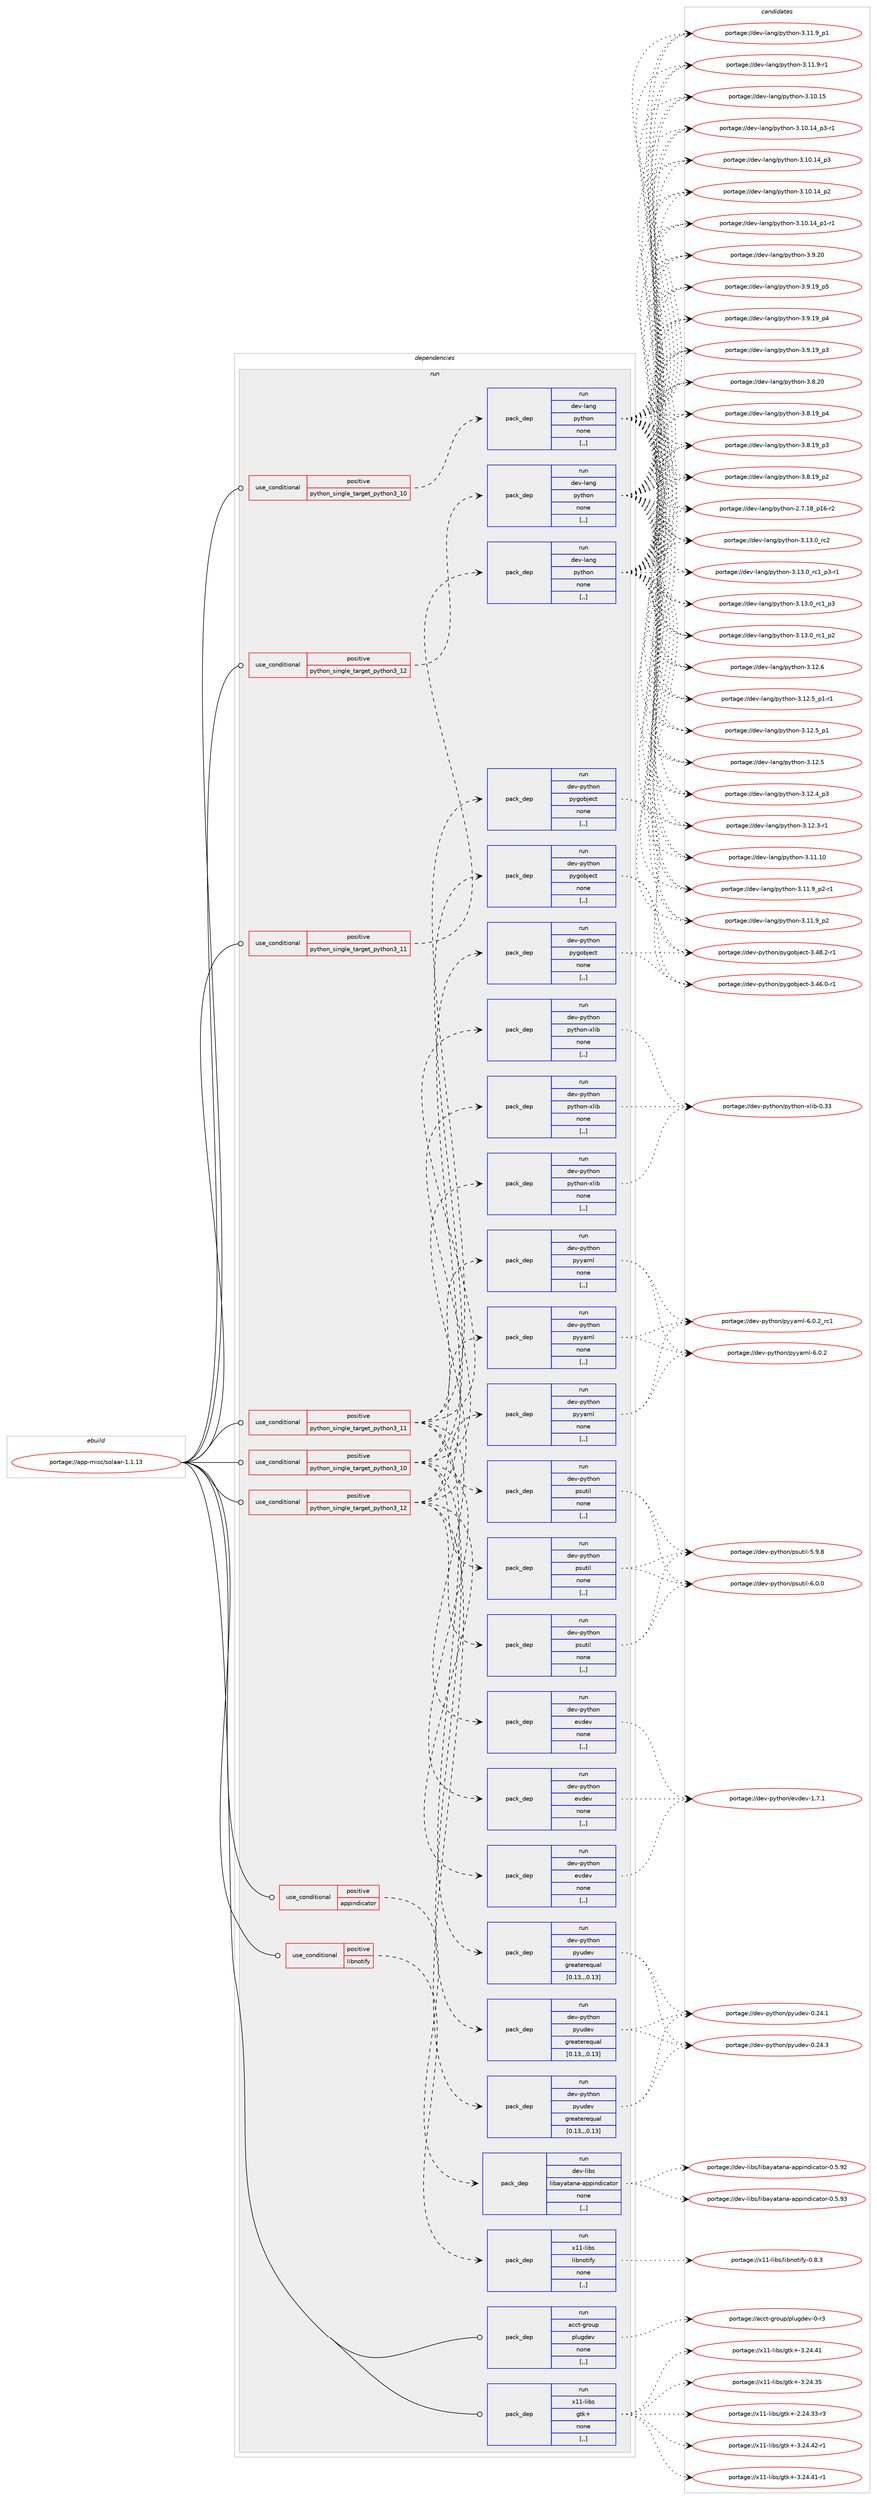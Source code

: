 digraph prolog {

# *************
# Graph options
# *************

newrank=true;
concentrate=true;
compound=true;
graph [rankdir=LR,fontname=Helvetica,fontsize=10,ranksep=1.5];#, ranksep=2.5, nodesep=0.2];
edge  [arrowhead=vee];
node  [fontname=Helvetica,fontsize=10];

# **********
# The ebuild
# **********

subgraph cluster_leftcol {
color=gray;
label=<<i>ebuild</i>>;
id [label="portage://app-misc/solaar-1.1.13", color=red, width=4, href="../app-misc/solaar-1.1.13.svg"];
}

# ****************
# The dependencies
# ****************

subgraph cluster_midcol {
color=gray;
label=<<i>dependencies</i>>;
subgraph cluster_compile {
fillcolor="#eeeeee";
style=filled;
label=<<i>compile</i>>;
}
subgraph cluster_compileandrun {
fillcolor="#eeeeee";
style=filled;
label=<<i>compile and run</i>>;
}
subgraph cluster_run {
fillcolor="#eeeeee";
style=filled;
label=<<i>run</i>>;
subgraph cond142563 {
dependency537667 [label=<<TABLE BORDER="0" CELLBORDER="1" CELLSPACING="0" CELLPADDING="4"><TR><TD ROWSPAN="3" CELLPADDING="10">use_conditional</TD></TR><TR><TD>positive</TD></TR><TR><TD>appindicator</TD></TR></TABLE>>, shape=none, color=red];
subgraph pack391103 {
dependency537668 [label=<<TABLE BORDER="0" CELLBORDER="1" CELLSPACING="0" CELLPADDING="4" WIDTH="220"><TR><TD ROWSPAN="6" CELLPADDING="30">pack_dep</TD></TR><TR><TD WIDTH="110">run</TD></TR><TR><TD>dev-libs</TD></TR><TR><TD>libayatana-appindicator</TD></TR><TR><TD>none</TD></TR><TR><TD>[,,]</TD></TR></TABLE>>, shape=none, color=blue];
}
dependency537667:e -> dependency537668:w [weight=20,style="dashed",arrowhead="vee"];
}
id:e -> dependency537667:w [weight=20,style="solid",arrowhead="odot"];
subgraph cond142564 {
dependency537669 [label=<<TABLE BORDER="0" CELLBORDER="1" CELLSPACING="0" CELLPADDING="4"><TR><TD ROWSPAN="3" CELLPADDING="10">use_conditional</TD></TR><TR><TD>positive</TD></TR><TR><TD>libnotify</TD></TR></TABLE>>, shape=none, color=red];
subgraph pack391104 {
dependency537670 [label=<<TABLE BORDER="0" CELLBORDER="1" CELLSPACING="0" CELLPADDING="4" WIDTH="220"><TR><TD ROWSPAN="6" CELLPADDING="30">pack_dep</TD></TR><TR><TD WIDTH="110">run</TD></TR><TR><TD>x11-libs</TD></TR><TR><TD>libnotify</TD></TR><TR><TD>none</TD></TR><TR><TD>[,,]</TD></TR></TABLE>>, shape=none, color=blue];
}
dependency537669:e -> dependency537670:w [weight=20,style="dashed",arrowhead="vee"];
}
id:e -> dependency537669:w [weight=20,style="solid",arrowhead="odot"];
subgraph cond142565 {
dependency537671 [label=<<TABLE BORDER="0" CELLBORDER="1" CELLSPACING="0" CELLPADDING="4"><TR><TD ROWSPAN="3" CELLPADDING="10">use_conditional</TD></TR><TR><TD>positive</TD></TR><TR><TD>python_single_target_python3_10</TD></TR></TABLE>>, shape=none, color=red];
subgraph pack391105 {
dependency537672 [label=<<TABLE BORDER="0" CELLBORDER="1" CELLSPACING="0" CELLPADDING="4" WIDTH="220"><TR><TD ROWSPAN="6" CELLPADDING="30">pack_dep</TD></TR><TR><TD WIDTH="110">run</TD></TR><TR><TD>dev-lang</TD></TR><TR><TD>python</TD></TR><TR><TD>none</TD></TR><TR><TD>[,,]</TD></TR></TABLE>>, shape=none, color=blue];
}
dependency537671:e -> dependency537672:w [weight=20,style="dashed",arrowhead="vee"];
}
id:e -> dependency537671:w [weight=20,style="solid",arrowhead="odot"];
subgraph cond142566 {
dependency537673 [label=<<TABLE BORDER="0" CELLBORDER="1" CELLSPACING="0" CELLPADDING="4"><TR><TD ROWSPAN="3" CELLPADDING="10">use_conditional</TD></TR><TR><TD>positive</TD></TR><TR><TD>python_single_target_python3_10</TD></TR></TABLE>>, shape=none, color=red];
subgraph pack391106 {
dependency537674 [label=<<TABLE BORDER="0" CELLBORDER="1" CELLSPACING="0" CELLPADDING="4" WIDTH="220"><TR><TD ROWSPAN="6" CELLPADDING="30">pack_dep</TD></TR><TR><TD WIDTH="110">run</TD></TR><TR><TD>dev-python</TD></TR><TR><TD>evdev</TD></TR><TR><TD>none</TD></TR><TR><TD>[,,]</TD></TR></TABLE>>, shape=none, color=blue];
}
dependency537673:e -> dependency537674:w [weight=20,style="dashed",arrowhead="vee"];
subgraph pack391107 {
dependency537675 [label=<<TABLE BORDER="0" CELLBORDER="1" CELLSPACING="0" CELLPADDING="4" WIDTH="220"><TR><TD ROWSPAN="6" CELLPADDING="30">pack_dep</TD></TR><TR><TD WIDTH="110">run</TD></TR><TR><TD>dev-python</TD></TR><TR><TD>psutil</TD></TR><TR><TD>none</TD></TR><TR><TD>[,,]</TD></TR></TABLE>>, shape=none, color=blue];
}
dependency537673:e -> dependency537675:w [weight=20,style="dashed",arrowhead="vee"];
subgraph pack391108 {
dependency537676 [label=<<TABLE BORDER="0" CELLBORDER="1" CELLSPACING="0" CELLPADDING="4" WIDTH="220"><TR><TD ROWSPAN="6" CELLPADDING="30">pack_dep</TD></TR><TR><TD WIDTH="110">run</TD></TR><TR><TD>dev-python</TD></TR><TR><TD>pygobject</TD></TR><TR><TD>none</TD></TR><TR><TD>[,,]</TD></TR></TABLE>>, shape=none, color=blue];
}
dependency537673:e -> dependency537676:w [weight=20,style="dashed",arrowhead="vee"];
subgraph pack391109 {
dependency537677 [label=<<TABLE BORDER="0" CELLBORDER="1" CELLSPACING="0" CELLPADDING="4" WIDTH="220"><TR><TD ROWSPAN="6" CELLPADDING="30">pack_dep</TD></TR><TR><TD WIDTH="110">run</TD></TR><TR><TD>dev-python</TD></TR><TR><TD>python-xlib</TD></TR><TR><TD>none</TD></TR><TR><TD>[,,]</TD></TR></TABLE>>, shape=none, color=blue];
}
dependency537673:e -> dependency537677:w [weight=20,style="dashed",arrowhead="vee"];
subgraph pack391110 {
dependency537678 [label=<<TABLE BORDER="0" CELLBORDER="1" CELLSPACING="0" CELLPADDING="4" WIDTH="220"><TR><TD ROWSPAN="6" CELLPADDING="30">pack_dep</TD></TR><TR><TD WIDTH="110">run</TD></TR><TR><TD>dev-python</TD></TR><TR><TD>pyudev</TD></TR><TR><TD>greaterequal</TD></TR><TR><TD>[0.13,,,0.13]</TD></TR></TABLE>>, shape=none, color=blue];
}
dependency537673:e -> dependency537678:w [weight=20,style="dashed",arrowhead="vee"];
subgraph pack391111 {
dependency537679 [label=<<TABLE BORDER="0" CELLBORDER="1" CELLSPACING="0" CELLPADDING="4" WIDTH="220"><TR><TD ROWSPAN="6" CELLPADDING="30">pack_dep</TD></TR><TR><TD WIDTH="110">run</TD></TR><TR><TD>dev-python</TD></TR><TR><TD>pyyaml</TD></TR><TR><TD>none</TD></TR><TR><TD>[,,]</TD></TR></TABLE>>, shape=none, color=blue];
}
dependency537673:e -> dependency537679:w [weight=20,style="dashed",arrowhead="vee"];
}
id:e -> dependency537673:w [weight=20,style="solid",arrowhead="odot"];
subgraph cond142567 {
dependency537680 [label=<<TABLE BORDER="0" CELLBORDER="1" CELLSPACING="0" CELLPADDING="4"><TR><TD ROWSPAN="3" CELLPADDING="10">use_conditional</TD></TR><TR><TD>positive</TD></TR><TR><TD>python_single_target_python3_11</TD></TR></TABLE>>, shape=none, color=red];
subgraph pack391112 {
dependency537681 [label=<<TABLE BORDER="0" CELLBORDER="1" CELLSPACING="0" CELLPADDING="4" WIDTH="220"><TR><TD ROWSPAN="6" CELLPADDING="30">pack_dep</TD></TR><TR><TD WIDTH="110">run</TD></TR><TR><TD>dev-lang</TD></TR><TR><TD>python</TD></TR><TR><TD>none</TD></TR><TR><TD>[,,]</TD></TR></TABLE>>, shape=none, color=blue];
}
dependency537680:e -> dependency537681:w [weight=20,style="dashed",arrowhead="vee"];
}
id:e -> dependency537680:w [weight=20,style="solid",arrowhead="odot"];
subgraph cond142568 {
dependency537682 [label=<<TABLE BORDER="0" CELLBORDER="1" CELLSPACING="0" CELLPADDING="4"><TR><TD ROWSPAN="3" CELLPADDING="10">use_conditional</TD></TR><TR><TD>positive</TD></TR><TR><TD>python_single_target_python3_11</TD></TR></TABLE>>, shape=none, color=red];
subgraph pack391113 {
dependency537683 [label=<<TABLE BORDER="0" CELLBORDER="1" CELLSPACING="0" CELLPADDING="4" WIDTH="220"><TR><TD ROWSPAN="6" CELLPADDING="30">pack_dep</TD></TR><TR><TD WIDTH="110">run</TD></TR><TR><TD>dev-python</TD></TR><TR><TD>evdev</TD></TR><TR><TD>none</TD></TR><TR><TD>[,,]</TD></TR></TABLE>>, shape=none, color=blue];
}
dependency537682:e -> dependency537683:w [weight=20,style="dashed",arrowhead="vee"];
subgraph pack391114 {
dependency537684 [label=<<TABLE BORDER="0" CELLBORDER="1" CELLSPACING="0" CELLPADDING="4" WIDTH="220"><TR><TD ROWSPAN="6" CELLPADDING="30">pack_dep</TD></TR><TR><TD WIDTH="110">run</TD></TR><TR><TD>dev-python</TD></TR><TR><TD>psutil</TD></TR><TR><TD>none</TD></TR><TR><TD>[,,]</TD></TR></TABLE>>, shape=none, color=blue];
}
dependency537682:e -> dependency537684:w [weight=20,style="dashed",arrowhead="vee"];
subgraph pack391115 {
dependency537685 [label=<<TABLE BORDER="0" CELLBORDER="1" CELLSPACING="0" CELLPADDING="4" WIDTH="220"><TR><TD ROWSPAN="6" CELLPADDING="30">pack_dep</TD></TR><TR><TD WIDTH="110">run</TD></TR><TR><TD>dev-python</TD></TR><TR><TD>pygobject</TD></TR><TR><TD>none</TD></TR><TR><TD>[,,]</TD></TR></TABLE>>, shape=none, color=blue];
}
dependency537682:e -> dependency537685:w [weight=20,style="dashed",arrowhead="vee"];
subgraph pack391116 {
dependency537686 [label=<<TABLE BORDER="0" CELLBORDER="1" CELLSPACING="0" CELLPADDING="4" WIDTH="220"><TR><TD ROWSPAN="6" CELLPADDING="30">pack_dep</TD></TR><TR><TD WIDTH="110">run</TD></TR><TR><TD>dev-python</TD></TR><TR><TD>python-xlib</TD></TR><TR><TD>none</TD></TR><TR><TD>[,,]</TD></TR></TABLE>>, shape=none, color=blue];
}
dependency537682:e -> dependency537686:w [weight=20,style="dashed",arrowhead="vee"];
subgraph pack391117 {
dependency537687 [label=<<TABLE BORDER="0" CELLBORDER="1" CELLSPACING="0" CELLPADDING="4" WIDTH="220"><TR><TD ROWSPAN="6" CELLPADDING="30">pack_dep</TD></TR><TR><TD WIDTH="110">run</TD></TR><TR><TD>dev-python</TD></TR><TR><TD>pyudev</TD></TR><TR><TD>greaterequal</TD></TR><TR><TD>[0.13,,,0.13]</TD></TR></TABLE>>, shape=none, color=blue];
}
dependency537682:e -> dependency537687:w [weight=20,style="dashed",arrowhead="vee"];
subgraph pack391118 {
dependency537688 [label=<<TABLE BORDER="0" CELLBORDER="1" CELLSPACING="0" CELLPADDING="4" WIDTH="220"><TR><TD ROWSPAN="6" CELLPADDING="30">pack_dep</TD></TR><TR><TD WIDTH="110">run</TD></TR><TR><TD>dev-python</TD></TR><TR><TD>pyyaml</TD></TR><TR><TD>none</TD></TR><TR><TD>[,,]</TD></TR></TABLE>>, shape=none, color=blue];
}
dependency537682:e -> dependency537688:w [weight=20,style="dashed",arrowhead="vee"];
}
id:e -> dependency537682:w [weight=20,style="solid",arrowhead="odot"];
subgraph cond142569 {
dependency537689 [label=<<TABLE BORDER="0" CELLBORDER="1" CELLSPACING="0" CELLPADDING="4"><TR><TD ROWSPAN="3" CELLPADDING="10">use_conditional</TD></TR><TR><TD>positive</TD></TR><TR><TD>python_single_target_python3_12</TD></TR></TABLE>>, shape=none, color=red];
subgraph pack391119 {
dependency537690 [label=<<TABLE BORDER="0" CELLBORDER="1" CELLSPACING="0" CELLPADDING="4" WIDTH="220"><TR><TD ROWSPAN="6" CELLPADDING="30">pack_dep</TD></TR><TR><TD WIDTH="110">run</TD></TR><TR><TD>dev-lang</TD></TR><TR><TD>python</TD></TR><TR><TD>none</TD></TR><TR><TD>[,,]</TD></TR></TABLE>>, shape=none, color=blue];
}
dependency537689:e -> dependency537690:w [weight=20,style="dashed",arrowhead="vee"];
}
id:e -> dependency537689:w [weight=20,style="solid",arrowhead="odot"];
subgraph cond142570 {
dependency537691 [label=<<TABLE BORDER="0" CELLBORDER="1" CELLSPACING="0" CELLPADDING="4"><TR><TD ROWSPAN="3" CELLPADDING="10">use_conditional</TD></TR><TR><TD>positive</TD></TR><TR><TD>python_single_target_python3_12</TD></TR></TABLE>>, shape=none, color=red];
subgraph pack391120 {
dependency537692 [label=<<TABLE BORDER="0" CELLBORDER="1" CELLSPACING="0" CELLPADDING="4" WIDTH="220"><TR><TD ROWSPAN="6" CELLPADDING="30">pack_dep</TD></TR><TR><TD WIDTH="110">run</TD></TR><TR><TD>dev-python</TD></TR><TR><TD>evdev</TD></TR><TR><TD>none</TD></TR><TR><TD>[,,]</TD></TR></TABLE>>, shape=none, color=blue];
}
dependency537691:e -> dependency537692:w [weight=20,style="dashed",arrowhead="vee"];
subgraph pack391121 {
dependency537693 [label=<<TABLE BORDER="0" CELLBORDER="1" CELLSPACING="0" CELLPADDING="4" WIDTH="220"><TR><TD ROWSPAN="6" CELLPADDING="30">pack_dep</TD></TR><TR><TD WIDTH="110">run</TD></TR><TR><TD>dev-python</TD></TR><TR><TD>psutil</TD></TR><TR><TD>none</TD></TR><TR><TD>[,,]</TD></TR></TABLE>>, shape=none, color=blue];
}
dependency537691:e -> dependency537693:w [weight=20,style="dashed",arrowhead="vee"];
subgraph pack391122 {
dependency537694 [label=<<TABLE BORDER="0" CELLBORDER="1" CELLSPACING="0" CELLPADDING="4" WIDTH="220"><TR><TD ROWSPAN="6" CELLPADDING="30">pack_dep</TD></TR><TR><TD WIDTH="110">run</TD></TR><TR><TD>dev-python</TD></TR><TR><TD>pygobject</TD></TR><TR><TD>none</TD></TR><TR><TD>[,,]</TD></TR></TABLE>>, shape=none, color=blue];
}
dependency537691:e -> dependency537694:w [weight=20,style="dashed",arrowhead="vee"];
subgraph pack391123 {
dependency537695 [label=<<TABLE BORDER="0" CELLBORDER="1" CELLSPACING="0" CELLPADDING="4" WIDTH="220"><TR><TD ROWSPAN="6" CELLPADDING="30">pack_dep</TD></TR><TR><TD WIDTH="110">run</TD></TR><TR><TD>dev-python</TD></TR><TR><TD>python-xlib</TD></TR><TR><TD>none</TD></TR><TR><TD>[,,]</TD></TR></TABLE>>, shape=none, color=blue];
}
dependency537691:e -> dependency537695:w [weight=20,style="dashed",arrowhead="vee"];
subgraph pack391124 {
dependency537696 [label=<<TABLE BORDER="0" CELLBORDER="1" CELLSPACING="0" CELLPADDING="4" WIDTH="220"><TR><TD ROWSPAN="6" CELLPADDING="30">pack_dep</TD></TR><TR><TD WIDTH="110">run</TD></TR><TR><TD>dev-python</TD></TR><TR><TD>pyudev</TD></TR><TR><TD>greaterequal</TD></TR><TR><TD>[0.13,,,0.13]</TD></TR></TABLE>>, shape=none, color=blue];
}
dependency537691:e -> dependency537696:w [weight=20,style="dashed",arrowhead="vee"];
subgraph pack391125 {
dependency537697 [label=<<TABLE BORDER="0" CELLBORDER="1" CELLSPACING="0" CELLPADDING="4" WIDTH="220"><TR><TD ROWSPAN="6" CELLPADDING="30">pack_dep</TD></TR><TR><TD WIDTH="110">run</TD></TR><TR><TD>dev-python</TD></TR><TR><TD>pyyaml</TD></TR><TR><TD>none</TD></TR><TR><TD>[,,]</TD></TR></TABLE>>, shape=none, color=blue];
}
dependency537691:e -> dependency537697:w [weight=20,style="dashed",arrowhead="vee"];
}
id:e -> dependency537691:w [weight=20,style="solid",arrowhead="odot"];
subgraph pack391126 {
dependency537698 [label=<<TABLE BORDER="0" CELLBORDER="1" CELLSPACING="0" CELLPADDING="4" WIDTH="220"><TR><TD ROWSPAN="6" CELLPADDING="30">pack_dep</TD></TR><TR><TD WIDTH="110">run</TD></TR><TR><TD>acct-group</TD></TR><TR><TD>plugdev</TD></TR><TR><TD>none</TD></TR><TR><TD>[,,]</TD></TR></TABLE>>, shape=none, color=blue];
}
id:e -> dependency537698:w [weight=20,style="solid",arrowhead="odot"];
subgraph pack391127 {
dependency537699 [label=<<TABLE BORDER="0" CELLBORDER="1" CELLSPACING="0" CELLPADDING="4" WIDTH="220"><TR><TD ROWSPAN="6" CELLPADDING="30">pack_dep</TD></TR><TR><TD WIDTH="110">run</TD></TR><TR><TD>x11-libs</TD></TR><TR><TD>gtk+</TD></TR><TR><TD>none</TD></TR><TR><TD>[,,]</TD></TR></TABLE>>, shape=none, color=blue];
}
id:e -> dependency537699:w [weight=20,style="solid",arrowhead="odot"];
}
}

# **************
# The candidates
# **************

subgraph cluster_choices {
rank=same;
color=gray;
label=<<i>candidates</i>>;

subgraph choice391103 {
color=black;
nodesep=1;
choice10010111845108105981154710810598971219711697110974597112112105110100105999711611111445484653465751 [label="portage://dev-libs/libayatana-appindicator-0.5.93", color=red, width=4,href="../dev-libs/libayatana-appindicator-0.5.93.svg"];
choice10010111845108105981154710810598971219711697110974597112112105110100105999711611111445484653465750 [label="portage://dev-libs/libayatana-appindicator-0.5.92", color=red, width=4,href="../dev-libs/libayatana-appindicator-0.5.92.svg"];
dependency537668:e -> choice10010111845108105981154710810598971219711697110974597112112105110100105999711611111445484653465751:w [style=dotted,weight="100"];
dependency537668:e -> choice10010111845108105981154710810598971219711697110974597112112105110100105999711611111445484653465750:w [style=dotted,weight="100"];
}
subgraph choice391104 {
color=black;
nodesep=1;
choice120494945108105981154710810598110111116105102121454846564651 [label="portage://x11-libs/libnotify-0.8.3", color=red, width=4,href="../x11-libs/libnotify-0.8.3.svg"];
dependency537670:e -> choice120494945108105981154710810598110111116105102121454846564651:w [style=dotted,weight="100"];
}
subgraph choice391105 {
color=black;
nodesep=1;
choice10010111845108971101034711212111610411111045514649514648951149950 [label="portage://dev-lang/python-3.13.0_rc2", color=red, width=4,href="../dev-lang/python-3.13.0_rc2.svg"];
choice1001011184510897110103471121211161041111104551464951464895114994995112514511449 [label="portage://dev-lang/python-3.13.0_rc1_p3-r1", color=red, width=4,href="../dev-lang/python-3.13.0_rc1_p3-r1.svg"];
choice100101118451089711010347112121116104111110455146495146489511499499511251 [label="portage://dev-lang/python-3.13.0_rc1_p3", color=red, width=4,href="../dev-lang/python-3.13.0_rc1_p3.svg"];
choice100101118451089711010347112121116104111110455146495146489511499499511250 [label="portage://dev-lang/python-3.13.0_rc1_p2", color=red, width=4,href="../dev-lang/python-3.13.0_rc1_p2.svg"];
choice10010111845108971101034711212111610411111045514649504654 [label="portage://dev-lang/python-3.12.6", color=red, width=4,href="../dev-lang/python-3.12.6.svg"];
choice1001011184510897110103471121211161041111104551464950465395112494511449 [label="portage://dev-lang/python-3.12.5_p1-r1", color=red, width=4,href="../dev-lang/python-3.12.5_p1-r1.svg"];
choice100101118451089711010347112121116104111110455146495046539511249 [label="portage://dev-lang/python-3.12.5_p1", color=red, width=4,href="../dev-lang/python-3.12.5_p1.svg"];
choice10010111845108971101034711212111610411111045514649504653 [label="portage://dev-lang/python-3.12.5", color=red, width=4,href="../dev-lang/python-3.12.5.svg"];
choice100101118451089711010347112121116104111110455146495046529511251 [label="portage://dev-lang/python-3.12.4_p3", color=red, width=4,href="../dev-lang/python-3.12.4_p3.svg"];
choice100101118451089711010347112121116104111110455146495046514511449 [label="portage://dev-lang/python-3.12.3-r1", color=red, width=4,href="../dev-lang/python-3.12.3-r1.svg"];
choice1001011184510897110103471121211161041111104551464949464948 [label="portage://dev-lang/python-3.11.10", color=red, width=4,href="../dev-lang/python-3.11.10.svg"];
choice1001011184510897110103471121211161041111104551464949465795112504511449 [label="portage://dev-lang/python-3.11.9_p2-r1", color=red, width=4,href="../dev-lang/python-3.11.9_p2-r1.svg"];
choice100101118451089711010347112121116104111110455146494946579511250 [label="portage://dev-lang/python-3.11.9_p2", color=red, width=4,href="../dev-lang/python-3.11.9_p2.svg"];
choice100101118451089711010347112121116104111110455146494946579511249 [label="portage://dev-lang/python-3.11.9_p1", color=red, width=4,href="../dev-lang/python-3.11.9_p1.svg"];
choice100101118451089711010347112121116104111110455146494946574511449 [label="portage://dev-lang/python-3.11.9-r1", color=red, width=4,href="../dev-lang/python-3.11.9-r1.svg"];
choice1001011184510897110103471121211161041111104551464948464953 [label="portage://dev-lang/python-3.10.15", color=red, width=4,href="../dev-lang/python-3.10.15.svg"];
choice100101118451089711010347112121116104111110455146494846495295112514511449 [label="portage://dev-lang/python-3.10.14_p3-r1", color=red, width=4,href="../dev-lang/python-3.10.14_p3-r1.svg"];
choice10010111845108971101034711212111610411111045514649484649529511251 [label="portage://dev-lang/python-3.10.14_p3", color=red, width=4,href="../dev-lang/python-3.10.14_p3.svg"];
choice10010111845108971101034711212111610411111045514649484649529511250 [label="portage://dev-lang/python-3.10.14_p2", color=red, width=4,href="../dev-lang/python-3.10.14_p2.svg"];
choice100101118451089711010347112121116104111110455146494846495295112494511449 [label="portage://dev-lang/python-3.10.14_p1-r1", color=red, width=4,href="../dev-lang/python-3.10.14_p1-r1.svg"];
choice10010111845108971101034711212111610411111045514657465048 [label="portage://dev-lang/python-3.9.20", color=red, width=4,href="../dev-lang/python-3.9.20.svg"];
choice100101118451089711010347112121116104111110455146574649579511253 [label="portage://dev-lang/python-3.9.19_p5", color=red, width=4,href="../dev-lang/python-3.9.19_p5.svg"];
choice100101118451089711010347112121116104111110455146574649579511252 [label="portage://dev-lang/python-3.9.19_p4", color=red, width=4,href="../dev-lang/python-3.9.19_p4.svg"];
choice100101118451089711010347112121116104111110455146574649579511251 [label="portage://dev-lang/python-3.9.19_p3", color=red, width=4,href="../dev-lang/python-3.9.19_p3.svg"];
choice10010111845108971101034711212111610411111045514656465048 [label="portage://dev-lang/python-3.8.20", color=red, width=4,href="../dev-lang/python-3.8.20.svg"];
choice100101118451089711010347112121116104111110455146564649579511252 [label="portage://dev-lang/python-3.8.19_p4", color=red, width=4,href="../dev-lang/python-3.8.19_p4.svg"];
choice100101118451089711010347112121116104111110455146564649579511251 [label="portage://dev-lang/python-3.8.19_p3", color=red, width=4,href="../dev-lang/python-3.8.19_p3.svg"];
choice100101118451089711010347112121116104111110455146564649579511250 [label="portage://dev-lang/python-3.8.19_p2", color=red, width=4,href="../dev-lang/python-3.8.19_p2.svg"];
choice100101118451089711010347112121116104111110455046554649569511249544511450 [label="portage://dev-lang/python-2.7.18_p16-r2", color=red, width=4,href="../dev-lang/python-2.7.18_p16-r2.svg"];
dependency537672:e -> choice10010111845108971101034711212111610411111045514649514648951149950:w [style=dotted,weight="100"];
dependency537672:e -> choice1001011184510897110103471121211161041111104551464951464895114994995112514511449:w [style=dotted,weight="100"];
dependency537672:e -> choice100101118451089711010347112121116104111110455146495146489511499499511251:w [style=dotted,weight="100"];
dependency537672:e -> choice100101118451089711010347112121116104111110455146495146489511499499511250:w [style=dotted,weight="100"];
dependency537672:e -> choice10010111845108971101034711212111610411111045514649504654:w [style=dotted,weight="100"];
dependency537672:e -> choice1001011184510897110103471121211161041111104551464950465395112494511449:w [style=dotted,weight="100"];
dependency537672:e -> choice100101118451089711010347112121116104111110455146495046539511249:w [style=dotted,weight="100"];
dependency537672:e -> choice10010111845108971101034711212111610411111045514649504653:w [style=dotted,weight="100"];
dependency537672:e -> choice100101118451089711010347112121116104111110455146495046529511251:w [style=dotted,weight="100"];
dependency537672:e -> choice100101118451089711010347112121116104111110455146495046514511449:w [style=dotted,weight="100"];
dependency537672:e -> choice1001011184510897110103471121211161041111104551464949464948:w [style=dotted,weight="100"];
dependency537672:e -> choice1001011184510897110103471121211161041111104551464949465795112504511449:w [style=dotted,weight="100"];
dependency537672:e -> choice100101118451089711010347112121116104111110455146494946579511250:w [style=dotted,weight="100"];
dependency537672:e -> choice100101118451089711010347112121116104111110455146494946579511249:w [style=dotted,weight="100"];
dependency537672:e -> choice100101118451089711010347112121116104111110455146494946574511449:w [style=dotted,weight="100"];
dependency537672:e -> choice1001011184510897110103471121211161041111104551464948464953:w [style=dotted,weight="100"];
dependency537672:e -> choice100101118451089711010347112121116104111110455146494846495295112514511449:w [style=dotted,weight="100"];
dependency537672:e -> choice10010111845108971101034711212111610411111045514649484649529511251:w [style=dotted,weight="100"];
dependency537672:e -> choice10010111845108971101034711212111610411111045514649484649529511250:w [style=dotted,weight="100"];
dependency537672:e -> choice100101118451089711010347112121116104111110455146494846495295112494511449:w [style=dotted,weight="100"];
dependency537672:e -> choice10010111845108971101034711212111610411111045514657465048:w [style=dotted,weight="100"];
dependency537672:e -> choice100101118451089711010347112121116104111110455146574649579511253:w [style=dotted,weight="100"];
dependency537672:e -> choice100101118451089711010347112121116104111110455146574649579511252:w [style=dotted,weight="100"];
dependency537672:e -> choice100101118451089711010347112121116104111110455146574649579511251:w [style=dotted,weight="100"];
dependency537672:e -> choice10010111845108971101034711212111610411111045514656465048:w [style=dotted,weight="100"];
dependency537672:e -> choice100101118451089711010347112121116104111110455146564649579511252:w [style=dotted,weight="100"];
dependency537672:e -> choice100101118451089711010347112121116104111110455146564649579511251:w [style=dotted,weight="100"];
dependency537672:e -> choice100101118451089711010347112121116104111110455146564649579511250:w [style=dotted,weight="100"];
dependency537672:e -> choice100101118451089711010347112121116104111110455046554649569511249544511450:w [style=dotted,weight="100"];
}
subgraph choice391106 {
color=black;
nodesep=1;
choice1001011184511212111610411111047101118100101118454946554649 [label="portage://dev-python/evdev-1.7.1", color=red, width=4,href="../dev-python/evdev-1.7.1.svg"];
dependency537674:e -> choice1001011184511212111610411111047101118100101118454946554649:w [style=dotted,weight="100"];
}
subgraph choice391107 {
color=black;
nodesep=1;
choice1001011184511212111610411111047112115117116105108455446484648 [label="portage://dev-python/psutil-6.0.0", color=red, width=4,href="../dev-python/psutil-6.0.0.svg"];
choice1001011184511212111610411111047112115117116105108455346574656 [label="portage://dev-python/psutil-5.9.8", color=red, width=4,href="../dev-python/psutil-5.9.8.svg"];
dependency537675:e -> choice1001011184511212111610411111047112115117116105108455446484648:w [style=dotted,weight="100"];
dependency537675:e -> choice1001011184511212111610411111047112115117116105108455346574656:w [style=dotted,weight="100"];
}
subgraph choice391108 {
color=black;
nodesep=1;
choice10010111845112121116104111110471121211031119810610199116455146525646504511449 [label="portage://dev-python/pygobject-3.48.2-r1", color=red, width=4,href="../dev-python/pygobject-3.48.2-r1.svg"];
choice10010111845112121116104111110471121211031119810610199116455146525446484511449 [label="portage://dev-python/pygobject-3.46.0-r1", color=red, width=4,href="../dev-python/pygobject-3.46.0-r1.svg"];
dependency537676:e -> choice10010111845112121116104111110471121211031119810610199116455146525646504511449:w [style=dotted,weight="100"];
dependency537676:e -> choice10010111845112121116104111110471121211031119810610199116455146525446484511449:w [style=dotted,weight="100"];
}
subgraph choice391109 {
color=black;
nodesep=1;
choice100101118451121211161041111104711212111610411111045120108105984548465151 [label="portage://dev-python/python-xlib-0.33", color=red, width=4,href="../dev-python/python-xlib-0.33.svg"];
dependency537677:e -> choice100101118451121211161041111104711212111610411111045120108105984548465151:w [style=dotted,weight="100"];
}
subgraph choice391110 {
color=black;
nodesep=1;
choice100101118451121211161041111104711212111710010111845484650524651 [label="portage://dev-python/pyudev-0.24.3", color=red, width=4,href="../dev-python/pyudev-0.24.3.svg"];
choice100101118451121211161041111104711212111710010111845484650524649 [label="portage://dev-python/pyudev-0.24.1", color=red, width=4,href="../dev-python/pyudev-0.24.1.svg"];
dependency537678:e -> choice100101118451121211161041111104711212111710010111845484650524651:w [style=dotted,weight="100"];
dependency537678:e -> choice100101118451121211161041111104711212111710010111845484650524649:w [style=dotted,weight="100"];
}
subgraph choice391111 {
color=black;
nodesep=1;
choice100101118451121211161041111104711212112197109108455446484650951149949 [label="portage://dev-python/pyyaml-6.0.2_rc1", color=red, width=4,href="../dev-python/pyyaml-6.0.2_rc1.svg"];
choice100101118451121211161041111104711212112197109108455446484650 [label="portage://dev-python/pyyaml-6.0.2", color=red, width=4,href="../dev-python/pyyaml-6.0.2.svg"];
dependency537679:e -> choice100101118451121211161041111104711212112197109108455446484650951149949:w [style=dotted,weight="100"];
dependency537679:e -> choice100101118451121211161041111104711212112197109108455446484650:w [style=dotted,weight="100"];
}
subgraph choice391112 {
color=black;
nodesep=1;
choice10010111845108971101034711212111610411111045514649514648951149950 [label="portage://dev-lang/python-3.13.0_rc2", color=red, width=4,href="../dev-lang/python-3.13.0_rc2.svg"];
choice1001011184510897110103471121211161041111104551464951464895114994995112514511449 [label="portage://dev-lang/python-3.13.0_rc1_p3-r1", color=red, width=4,href="../dev-lang/python-3.13.0_rc1_p3-r1.svg"];
choice100101118451089711010347112121116104111110455146495146489511499499511251 [label="portage://dev-lang/python-3.13.0_rc1_p3", color=red, width=4,href="../dev-lang/python-3.13.0_rc1_p3.svg"];
choice100101118451089711010347112121116104111110455146495146489511499499511250 [label="portage://dev-lang/python-3.13.0_rc1_p2", color=red, width=4,href="../dev-lang/python-3.13.0_rc1_p2.svg"];
choice10010111845108971101034711212111610411111045514649504654 [label="portage://dev-lang/python-3.12.6", color=red, width=4,href="../dev-lang/python-3.12.6.svg"];
choice1001011184510897110103471121211161041111104551464950465395112494511449 [label="portage://dev-lang/python-3.12.5_p1-r1", color=red, width=4,href="../dev-lang/python-3.12.5_p1-r1.svg"];
choice100101118451089711010347112121116104111110455146495046539511249 [label="portage://dev-lang/python-3.12.5_p1", color=red, width=4,href="../dev-lang/python-3.12.5_p1.svg"];
choice10010111845108971101034711212111610411111045514649504653 [label="portage://dev-lang/python-3.12.5", color=red, width=4,href="../dev-lang/python-3.12.5.svg"];
choice100101118451089711010347112121116104111110455146495046529511251 [label="portage://dev-lang/python-3.12.4_p3", color=red, width=4,href="../dev-lang/python-3.12.4_p3.svg"];
choice100101118451089711010347112121116104111110455146495046514511449 [label="portage://dev-lang/python-3.12.3-r1", color=red, width=4,href="../dev-lang/python-3.12.3-r1.svg"];
choice1001011184510897110103471121211161041111104551464949464948 [label="portage://dev-lang/python-3.11.10", color=red, width=4,href="../dev-lang/python-3.11.10.svg"];
choice1001011184510897110103471121211161041111104551464949465795112504511449 [label="portage://dev-lang/python-3.11.9_p2-r1", color=red, width=4,href="../dev-lang/python-3.11.9_p2-r1.svg"];
choice100101118451089711010347112121116104111110455146494946579511250 [label="portage://dev-lang/python-3.11.9_p2", color=red, width=4,href="../dev-lang/python-3.11.9_p2.svg"];
choice100101118451089711010347112121116104111110455146494946579511249 [label="portage://dev-lang/python-3.11.9_p1", color=red, width=4,href="../dev-lang/python-3.11.9_p1.svg"];
choice100101118451089711010347112121116104111110455146494946574511449 [label="portage://dev-lang/python-3.11.9-r1", color=red, width=4,href="../dev-lang/python-3.11.9-r1.svg"];
choice1001011184510897110103471121211161041111104551464948464953 [label="portage://dev-lang/python-3.10.15", color=red, width=4,href="../dev-lang/python-3.10.15.svg"];
choice100101118451089711010347112121116104111110455146494846495295112514511449 [label="portage://dev-lang/python-3.10.14_p3-r1", color=red, width=4,href="../dev-lang/python-3.10.14_p3-r1.svg"];
choice10010111845108971101034711212111610411111045514649484649529511251 [label="portage://dev-lang/python-3.10.14_p3", color=red, width=4,href="../dev-lang/python-3.10.14_p3.svg"];
choice10010111845108971101034711212111610411111045514649484649529511250 [label="portage://dev-lang/python-3.10.14_p2", color=red, width=4,href="../dev-lang/python-3.10.14_p2.svg"];
choice100101118451089711010347112121116104111110455146494846495295112494511449 [label="portage://dev-lang/python-3.10.14_p1-r1", color=red, width=4,href="../dev-lang/python-3.10.14_p1-r1.svg"];
choice10010111845108971101034711212111610411111045514657465048 [label="portage://dev-lang/python-3.9.20", color=red, width=4,href="../dev-lang/python-3.9.20.svg"];
choice100101118451089711010347112121116104111110455146574649579511253 [label="portage://dev-lang/python-3.9.19_p5", color=red, width=4,href="../dev-lang/python-3.9.19_p5.svg"];
choice100101118451089711010347112121116104111110455146574649579511252 [label="portage://dev-lang/python-3.9.19_p4", color=red, width=4,href="../dev-lang/python-3.9.19_p4.svg"];
choice100101118451089711010347112121116104111110455146574649579511251 [label="portage://dev-lang/python-3.9.19_p3", color=red, width=4,href="../dev-lang/python-3.9.19_p3.svg"];
choice10010111845108971101034711212111610411111045514656465048 [label="portage://dev-lang/python-3.8.20", color=red, width=4,href="../dev-lang/python-3.8.20.svg"];
choice100101118451089711010347112121116104111110455146564649579511252 [label="portage://dev-lang/python-3.8.19_p4", color=red, width=4,href="../dev-lang/python-3.8.19_p4.svg"];
choice100101118451089711010347112121116104111110455146564649579511251 [label="portage://dev-lang/python-3.8.19_p3", color=red, width=4,href="../dev-lang/python-3.8.19_p3.svg"];
choice100101118451089711010347112121116104111110455146564649579511250 [label="portage://dev-lang/python-3.8.19_p2", color=red, width=4,href="../dev-lang/python-3.8.19_p2.svg"];
choice100101118451089711010347112121116104111110455046554649569511249544511450 [label="portage://dev-lang/python-2.7.18_p16-r2", color=red, width=4,href="../dev-lang/python-2.7.18_p16-r2.svg"];
dependency537681:e -> choice10010111845108971101034711212111610411111045514649514648951149950:w [style=dotted,weight="100"];
dependency537681:e -> choice1001011184510897110103471121211161041111104551464951464895114994995112514511449:w [style=dotted,weight="100"];
dependency537681:e -> choice100101118451089711010347112121116104111110455146495146489511499499511251:w [style=dotted,weight="100"];
dependency537681:e -> choice100101118451089711010347112121116104111110455146495146489511499499511250:w [style=dotted,weight="100"];
dependency537681:e -> choice10010111845108971101034711212111610411111045514649504654:w [style=dotted,weight="100"];
dependency537681:e -> choice1001011184510897110103471121211161041111104551464950465395112494511449:w [style=dotted,weight="100"];
dependency537681:e -> choice100101118451089711010347112121116104111110455146495046539511249:w [style=dotted,weight="100"];
dependency537681:e -> choice10010111845108971101034711212111610411111045514649504653:w [style=dotted,weight="100"];
dependency537681:e -> choice100101118451089711010347112121116104111110455146495046529511251:w [style=dotted,weight="100"];
dependency537681:e -> choice100101118451089711010347112121116104111110455146495046514511449:w [style=dotted,weight="100"];
dependency537681:e -> choice1001011184510897110103471121211161041111104551464949464948:w [style=dotted,weight="100"];
dependency537681:e -> choice1001011184510897110103471121211161041111104551464949465795112504511449:w [style=dotted,weight="100"];
dependency537681:e -> choice100101118451089711010347112121116104111110455146494946579511250:w [style=dotted,weight="100"];
dependency537681:e -> choice100101118451089711010347112121116104111110455146494946579511249:w [style=dotted,weight="100"];
dependency537681:e -> choice100101118451089711010347112121116104111110455146494946574511449:w [style=dotted,weight="100"];
dependency537681:e -> choice1001011184510897110103471121211161041111104551464948464953:w [style=dotted,weight="100"];
dependency537681:e -> choice100101118451089711010347112121116104111110455146494846495295112514511449:w [style=dotted,weight="100"];
dependency537681:e -> choice10010111845108971101034711212111610411111045514649484649529511251:w [style=dotted,weight="100"];
dependency537681:e -> choice10010111845108971101034711212111610411111045514649484649529511250:w [style=dotted,weight="100"];
dependency537681:e -> choice100101118451089711010347112121116104111110455146494846495295112494511449:w [style=dotted,weight="100"];
dependency537681:e -> choice10010111845108971101034711212111610411111045514657465048:w [style=dotted,weight="100"];
dependency537681:e -> choice100101118451089711010347112121116104111110455146574649579511253:w [style=dotted,weight="100"];
dependency537681:e -> choice100101118451089711010347112121116104111110455146574649579511252:w [style=dotted,weight="100"];
dependency537681:e -> choice100101118451089711010347112121116104111110455146574649579511251:w [style=dotted,weight="100"];
dependency537681:e -> choice10010111845108971101034711212111610411111045514656465048:w [style=dotted,weight="100"];
dependency537681:e -> choice100101118451089711010347112121116104111110455146564649579511252:w [style=dotted,weight="100"];
dependency537681:e -> choice100101118451089711010347112121116104111110455146564649579511251:w [style=dotted,weight="100"];
dependency537681:e -> choice100101118451089711010347112121116104111110455146564649579511250:w [style=dotted,weight="100"];
dependency537681:e -> choice100101118451089711010347112121116104111110455046554649569511249544511450:w [style=dotted,weight="100"];
}
subgraph choice391113 {
color=black;
nodesep=1;
choice1001011184511212111610411111047101118100101118454946554649 [label="portage://dev-python/evdev-1.7.1", color=red, width=4,href="../dev-python/evdev-1.7.1.svg"];
dependency537683:e -> choice1001011184511212111610411111047101118100101118454946554649:w [style=dotted,weight="100"];
}
subgraph choice391114 {
color=black;
nodesep=1;
choice1001011184511212111610411111047112115117116105108455446484648 [label="portage://dev-python/psutil-6.0.0", color=red, width=4,href="../dev-python/psutil-6.0.0.svg"];
choice1001011184511212111610411111047112115117116105108455346574656 [label="portage://dev-python/psutil-5.9.8", color=red, width=4,href="../dev-python/psutil-5.9.8.svg"];
dependency537684:e -> choice1001011184511212111610411111047112115117116105108455446484648:w [style=dotted,weight="100"];
dependency537684:e -> choice1001011184511212111610411111047112115117116105108455346574656:w [style=dotted,weight="100"];
}
subgraph choice391115 {
color=black;
nodesep=1;
choice10010111845112121116104111110471121211031119810610199116455146525646504511449 [label="portage://dev-python/pygobject-3.48.2-r1", color=red, width=4,href="../dev-python/pygobject-3.48.2-r1.svg"];
choice10010111845112121116104111110471121211031119810610199116455146525446484511449 [label="portage://dev-python/pygobject-3.46.0-r1", color=red, width=4,href="../dev-python/pygobject-3.46.0-r1.svg"];
dependency537685:e -> choice10010111845112121116104111110471121211031119810610199116455146525646504511449:w [style=dotted,weight="100"];
dependency537685:e -> choice10010111845112121116104111110471121211031119810610199116455146525446484511449:w [style=dotted,weight="100"];
}
subgraph choice391116 {
color=black;
nodesep=1;
choice100101118451121211161041111104711212111610411111045120108105984548465151 [label="portage://dev-python/python-xlib-0.33", color=red, width=4,href="../dev-python/python-xlib-0.33.svg"];
dependency537686:e -> choice100101118451121211161041111104711212111610411111045120108105984548465151:w [style=dotted,weight="100"];
}
subgraph choice391117 {
color=black;
nodesep=1;
choice100101118451121211161041111104711212111710010111845484650524651 [label="portage://dev-python/pyudev-0.24.3", color=red, width=4,href="../dev-python/pyudev-0.24.3.svg"];
choice100101118451121211161041111104711212111710010111845484650524649 [label="portage://dev-python/pyudev-0.24.1", color=red, width=4,href="../dev-python/pyudev-0.24.1.svg"];
dependency537687:e -> choice100101118451121211161041111104711212111710010111845484650524651:w [style=dotted,weight="100"];
dependency537687:e -> choice100101118451121211161041111104711212111710010111845484650524649:w [style=dotted,weight="100"];
}
subgraph choice391118 {
color=black;
nodesep=1;
choice100101118451121211161041111104711212112197109108455446484650951149949 [label="portage://dev-python/pyyaml-6.0.2_rc1", color=red, width=4,href="../dev-python/pyyaml-6.0.2_rc1.svg"];
choice100101118451121211161041111104711212112197109108455446484650 [label="portage://dev-python/pyyaml-6.0.2", color=red, width=4,href="../dev-python/pyyaml-6.0.2.svg"];
dependency537688:e -> choice100101118451121211161041111104711212112197109108455446484650951149949:w [style=dotted,weight="100"];
dependency537688:e -> choice100101118451121211161041111104711212112197109108455446484650:w [style=dotted,weight="100"];
}
subgraph choice391119 {
color=black;
nodesep=1;
choice10010111845108971101034711212111610411111045514649514648951149950 [label="portage://dev-lang/python-3.13.0_rc2", color=red, width=4,href="../dev-lang/python-3.13.0_rc2.svg"];
choice1001011184510897110103471121211161041111104551464951464895114994995112514511449 [label="portage://dev-lang/python-3.13.0_rc1_p3-r1", color=red, width=4,href="../dev-lang/python-3.13.0_rc1_p3-r1.svg"];
choice100101118451089711010347112121116104111110455146495146489511499499511251 [label="portage://dev-lang/python-3.13.0_rc1_p3", color=red, width=4,href="../dev-lang/python-3.13.0_rc1_p3.svg"];
choice100101118451089711010347112121116104111110455146495146489511499499511250 [label="portage://dev-lang/python-3.13.0_rc1_p2", color=red, width=4,href="../dev-lang/python-3.13.0_rc1_p2.svg"];
choice10010111845108971101034711212111610411111045514649504654 [label="portage://dev-lang/python-3.12.6", color=red, width=4,href="../dev-lang/python-3.12.6.svg"];
choice1001011184510897110103471121211161041111104551464950465395112494511449 [label="portage://dev-lang/python-3.12.5_p1-r1", color=red, width=4,href="../dev-lang/python-3.12.5_p1-r1.svg"];
choice100101118451089711010347112121116104111110455146495046539511249 [label="portage://dev-lang/python-3.12.5_p1", color=red, width=4,href="../dev-lang/python-3.12.5_p1.svg"];
choice10010111845108971101034711212111610411111045514649504653 [label="portage://dev-lang/python-3.12.5", color=red, width=4,href="../dev-lang/python-3.12.5.svg"];
choice100101118451089711010347112121116104111110455146495046529511251 [label="portage://dev-lang/python-3.12.4_p3", color=red, width=4,href="../dev-lang/python-3.12.4_p3.svg"];
choice100101118451089711010347112121116104111110455146495046514511449 [label="portage://dev-lang/python-3.12.3-r1", color=red, width=4,href="../dev-lang/python-3.12.3-r1.svg"];
choice1001011184510897110103471121211161041111104551464949464948 [label="portage://dev-lang/python-3.11.10", color=red, width=4,href="../dev-lang/python-3.11.10.svg"];
choice1001011184510897110103471121211161041111104551464949465795112504511449 [label="portage://dev-lang/python-3.11.9_p2-r1", color=red, width=4,href="../dev-lang/python-3.11.9_p2-r1.svg"];
choice100101118451089711010347112121116104111110455146494946579511250 [label="portage://dev-lang/python-3.11.9_p2", color=red, width=4,href="../dev-lang/python-3.11.9_p2.svg"];
choice100101118451089711010347112121116104111110455146494946579511249 [label="portage://dev-lang/python-3.11.9_p1", color=red, width=4,href="../dev-lang/python-3.11.9_p1.svg"];
choice100101118451089711010347112121116104111110455146494946574511449 [label="portage://dev-lang/python-3.11.9-r1", color=red, width=4,href="../dev-lang/python-3.11.9-r1.svg"];
choice1001011184510897110103471121211161041111104551464948464953 [label="portage://dev-lang/python-3.10.15", color=red, width=4,href="../dev-lang/python-3.10.15.svg"];
choice100101118451089711010347112121116104111110455146494846495295112514511449 [label="portage://dev-lang/python-3.10.14_p3-r1", color=red, width=4,href="../dev-lang/python-3.10.14_p3-r1.svg"];
choice10010111845108971101034711212111610411111045514649484649529511251 [label="portage://dev-lang/python-3.10.14_p3", color=red, width=4,href="../dev-lang/python-3.10.14_p3.svg"];
choice10010111845108971101034711212111610411111045514649484649529511250 [label="portage://dev-lang/python-3.10.14_p2", color=red, width=4,href="../dev-lang/python-3.10.14_p2.svg"];
choice100101118451089711010347112121116104111110455146494846495295112494511449 [label="portage://dev-lang/python-3.10.14_p1-r1", color=red, width=4,href="../dev-lang/python-3.10.14_p1-r1.svg"];
choice10010111845108971101034711212111610411111045514657465048 [label="portage://dev-lang/python-3.9.20", color=red, width=4,href="../dev-lang/python-3.9.20.svg"];
choice100101118451089711010347112121116104111110455146574649579511253 [label="portage://dev-lang/python-3.9.19_p5", color=red, width=4,href="../dev-lang/python-3.9.19_p5.svg"];
choice100101118451089711010347112121116104111110455146574649579511252 [label="portage://dev-lang/python-3.9.19_p4", color=red, width=4,href="../dev-lang/python-3.9.19_p4.svg"];
choice100101118451089711010347112121116104111110455146574649579511251 [label="portage://dev-lang/python-3.9.19_p3", color=red, width=4,href="../dev-lang/python-3.9.19_p3.svg"];
choice10010111845108971101034711212111610411111045514656465048 [label="portage://dev-lang/python-3.8.20", color=red, width=4,href="../dev-lang/python-3.8.20.svg"];
choice100101118451089711010347112121116104111110455146564649579511252 [label="portage://dev-lang/python-3.8.19_p4", color=red, width=4,href="../dev-lang/python-3.8.19_p4.svg"];
choice100101118451089711010347112121116104111110455146564649579511251 [label="portage://dev-lang/python-3.8.19_p3", color=red, width=4,href="../dev-lang/python-3.8.19_p3.svg"];
choice100101118451089711010347112121116104111110455146564649579511250 [label="portage://dev-lang/python-3.8.19_p2", color=red, width=4,href="../dev-lang/python-3.8.19_p2.svg"];
choice100101118451089711010347112121116104111110455046554649569511249544511450 [label="portage://dev-lang/python-2.7.18_p16-r2", color=red, width=4,href="../dev-lang/python-2.7.18_p16-r2.svg"];
dependency537690:e -> choice10010111845108971101034711212111610411111045514649514648951149950:w [style=dotted,weight="100"];
dependency537690:e -> choice1001011184510897110103471121211161041111104551464951464895114994995112514511449:w [style=dotted,weight="100"];
dependency537690:e -> choice100101118451089711010347112121116104111110455146495146489511499499511251:w [style=dotted,weight="100"];
dependency537690:e -> choice100101118451089711010347112121116104111110455146495146489511499499511250:w [style=dotted,weight="100"];
dependency537690:e -> choice10010111845108971101034711212111610411111045514649504654:w [style=dotted,weight="100"];
dependency537690:e -> choice1001011184510897110103471121211161041111104551464950465395112494511449:w [style=dotted,weight="100"];
dependency537690:e -> choice100101118451089711010347112121116104111110455146495046539511249:w [style=dotted,weight="100"];
dependency537690:e -> choice10010111845108971101034711212111610411111045514649504653:w [style=dotted,weight="100"];
dependency537690:e -> choice100101118451089711010347112121116104111110455146495046529511251:w [style=dotted,weight="100"];
dependency537690:e -> choice100101118451089711010347112121116104111110455146495046514511449:w [style=dotted,weight="100"];
dependency537690:e -> choice1001011184510897110103471121211161041111104551464949464948:w [style=dotted,weight="100"];
dependency537690:e -> choice1001011184510897110103471121211161041111104551464949465795112504511449:w [style=dotted,weight="100"];
dependency537690:e -> choice100101118451089711010347112121116104111110455146494946579511250:w [style=dotted,weight="100"];
dependency537690:e -> choice100101118451089711010347112121116104111110455146494946579511249:w [style=dotted,weight="100"];
dependency537690:e -> choice100101118451089711010347112121116104111110455146494946574511449:w [style=dotted,weight="100"];
dependency537690:e -> choice1001011184510897110103471121211161041111104551464948464953:w [style=dotted,weight="100"];
dependency537690:e -> choice100101118451089711010347112121116104111110455146494846495295112514511449:w [style=dotted,weight="100"];
dependency537690:e -> choice10010111845108971101034711212111610411111045514649484649529511251:w [style=dotted,weight="100"];
dependency537690:e -> choice10010111845108971101034711212111610411111045514649484649529511250:w [style=dotted,weight="100"];
dependency537690:e -> choice100101118451089711010347112121116104111110455146494846495295112494511449:w [style=dotted,weight="100"];
dependency537690:e -> choice10010111845108971101034711212111610411111045514657465048:w [style=dotted,weight="100"];
dependency537690:e -> choice100101118451089711010347112121116104111110455146574649579511253:w [style=dotted,weight="100"];
dependency537690:e -> choice100101118451089711010347112121116104111110455146574649579511252:w [style=dotted,weight="100"];
dependency537690:e -> choice100101118451089711010347112121116104111110455146574649579511251:w [style=dotted,weight="100"];
dependency537690:e -> choice10010111845108971101034711212111610411111045514656465048:w [style=dotted,weight="100"];
dependency537690:e -> choice100101118451089711010347112121116104111110455146564649579511252:w [style=dotted,weight="100"];
dependency537690:e -> choice100101118451089711010347112121116104111110455146564649579511251:w [style=dotted,weight="100"];
dependency537690:e -> choice100101118451089711010347112121116104111110455146564649579511250:w [style=dotted,weight="100"];
dependency537690:e -> choice100101118451089711010347112121116104111110455046554649569511249544511450:w [style=dotted,weight="100"];
}
subgraph choice391120 {
color=black;
nodesep=1;
choice1001011184511212111610411111047101118100101118454946554649 [label="portage://dev-python/evdev-1.7.1", color=red, width=4,href="../dev-python/evdev-1.7.1.svg"];
dependency537692:e -> choice1001011184511212111610411111047101118100101118454946554649:w [style=dotted,weight="100"];
}
subgraph choice391121 {
color=black;
nodesep=1;
choice1001011184511212111610411111047112115117116105108455446484648 [label="portage://dev-python/psutil-6.0.0", color=red, width=4,href="../dev-python/psutil-6.0.0.svg"];
choice1001011184511212111610411111047112115117116105108455346574656 [label="portage://dev-python/psutil-5.9.8", color=red, width=4,href="../dev-python/psutil-5.9.8.svg"];
dependency537693:e -> choice1001011184511212111610411111047112115117116105108455446484648:w [style=dotted,weight="100"];
dependency537693:e -> choice1001011184511212111610411111047112115117116105108455346574656:w [style=dotted,weight="100"];
}
subgraph choice391122 {
color=black;
nodesep=1;
choice10010111845112121116104111110471121211031119810610199116455146525646504511449 [label="portage://dev-python/pygobject-3.48.2-r1", color=red, width=4,href="../dev-python/pygobject-3.48.2-r1.svg"];
choice10010111845112121116104111110471121211031119810610199116455146525446484511449 [label="portage://dev-python/pygobject-3.46.0-r1", color=red, width=4,href="../dev-python/pygobject-3.46.0-r1.svg"];
dependency537694:e -> choice10010111845112121116104111110471121211031119810610199116455146525646504511449:w [style=dotted,weight="100"];
dependency537694:e -> choice10010111845112121116104111110471121211031119810610199116455146525446484511449:w [style=dotted,weight="100"];
}
subgraph choice391123 {
color=black;
nodesep=1;
choice100101118451121211161041111104711212111610411111045120108105984548465151 [label="portage://dev-python/python-xlib-0.33", color=red, width=4,href="../dev-python/python-xlib-0.33.svg"];
dependency537695:e -> choice100101118451121211161041111104711212111610411111045120108105984548465151:w [style=dotted,weight="100"];
}
subgraph choice391124 {
color=black;
nodesep=1;
choice100101118451121211161041111104711212111710010111845484650524651 [label="portage://dev-python/pyudev-0.24.3", color=red, width=4,href="../dev-python/pyudev-0.24.3.svg"];
choice100101118451121211161041111104711212111710010111845484650524649 [label="portage://dev-python/pyudev-0.24.1", color=red, width=4,href="../dev-python/pyudev-0.24.1.svg"];
dependency537696:e -> choice100101118451121211161041111104711212111710010111845484650524651:w [style=dotted,weight="100"];
dependency537696:e -> choice100101118451121211161041111104711212111710010111845484650524649:w [style=dotted,weight="100"];
}
subgraph choice391125 {
color=black;
nodesep=1;
choice100101118451121211161041111104711212112197109108455446484650951149949 [label="portage://dev-python/pyyaml-6.0.2_rc1", color=red, width=4,href="../dev-python/pyyaml-6.0.2_rc1.svg"];
choice100101118451121211161041111104711212112197109108455446484650 [label="portage://dev-python/pyyaml-6.0.2", color=red, width=4,href="../dev-python/pyyaml-6.0.2.svg"];
dependency537697:e -> choice100101118451121211161041111104711212112197109108455446484650951149949:w [style=dotted,weight="100"];
dependency537697:e -> choice100101118451121211161041111104711212112197109108455446484650:w [style=dotted,weight="100"];
}
subgraph choice391126 {
color=black;
nodesep=1;
choice979999116451031141111171124711210811710310010111845484511451 [label="portage://acct-group/plugdev-0-r3", color=red, width=4,href="../acct-group/plugdev-0-r3.svg"];
dependency537698:e -> choice979999116451031141111171124711210811710310010111845484511451:w [style=dotted,weight="100"];
}
subgraph choice391127 {
color=black;
nodesep=1;
choice12049494510810598115471031161074345514650524652504511449 [label="portage://x11-libs/gtk+-3.24.42-r1", color=red, width=4,href="../x11-libs/gtk+-3.24.42-r1.svg"];
choice12049494510810598115471031161074345514650524652494511449 [label="portage://x11-libs/gtk+-3.24.41-r1", color=red, width=4,href="../x11-libs/gtk+-3.24.41-r1.svg"];
choice1204949451081059811547103116107434551465052465249 [label="portage://x11-libs/gtk+-3.24.41", color=red, width=4,href="../x11-libs/gtk+-3.24.41.svg"];
choice1204949451081059811547103116107434551465052465153 [label="portage://x11-libs/gtk+-3.24.35", color=red, width=4,href="../x11-libs/gtk+-3.24.35.svg"];
choice12049494510810598115471031161074345504650524651514511451 [label="portage://x11-libs/gtk+-2.24.33-r3", color=red, width=4,href="../x11-libs/gtk+-2.24.33-r3.svg"];
dependency537699:e -> choice12049494510810598115471031161074345514650524652504511449:w [style=dotted,weight="100"];
dependency537699:e -> choice12049494510810598115471031161074345514650524652494511449:w [style=dotted,weight="100"];
dependency537699:e -> choice1204949451081059811547103116107434551465052465249:w [style=dotted,weight="100"];
dependency537699:e -> choice1204949451081059811547103116107434551465052465153:w [style=dotted,weight="100"];
dependency537699:e -> choice12049494510810598115471031161074345504650524651514511451:w [style=dotted,weight="100"];
}
}

}
